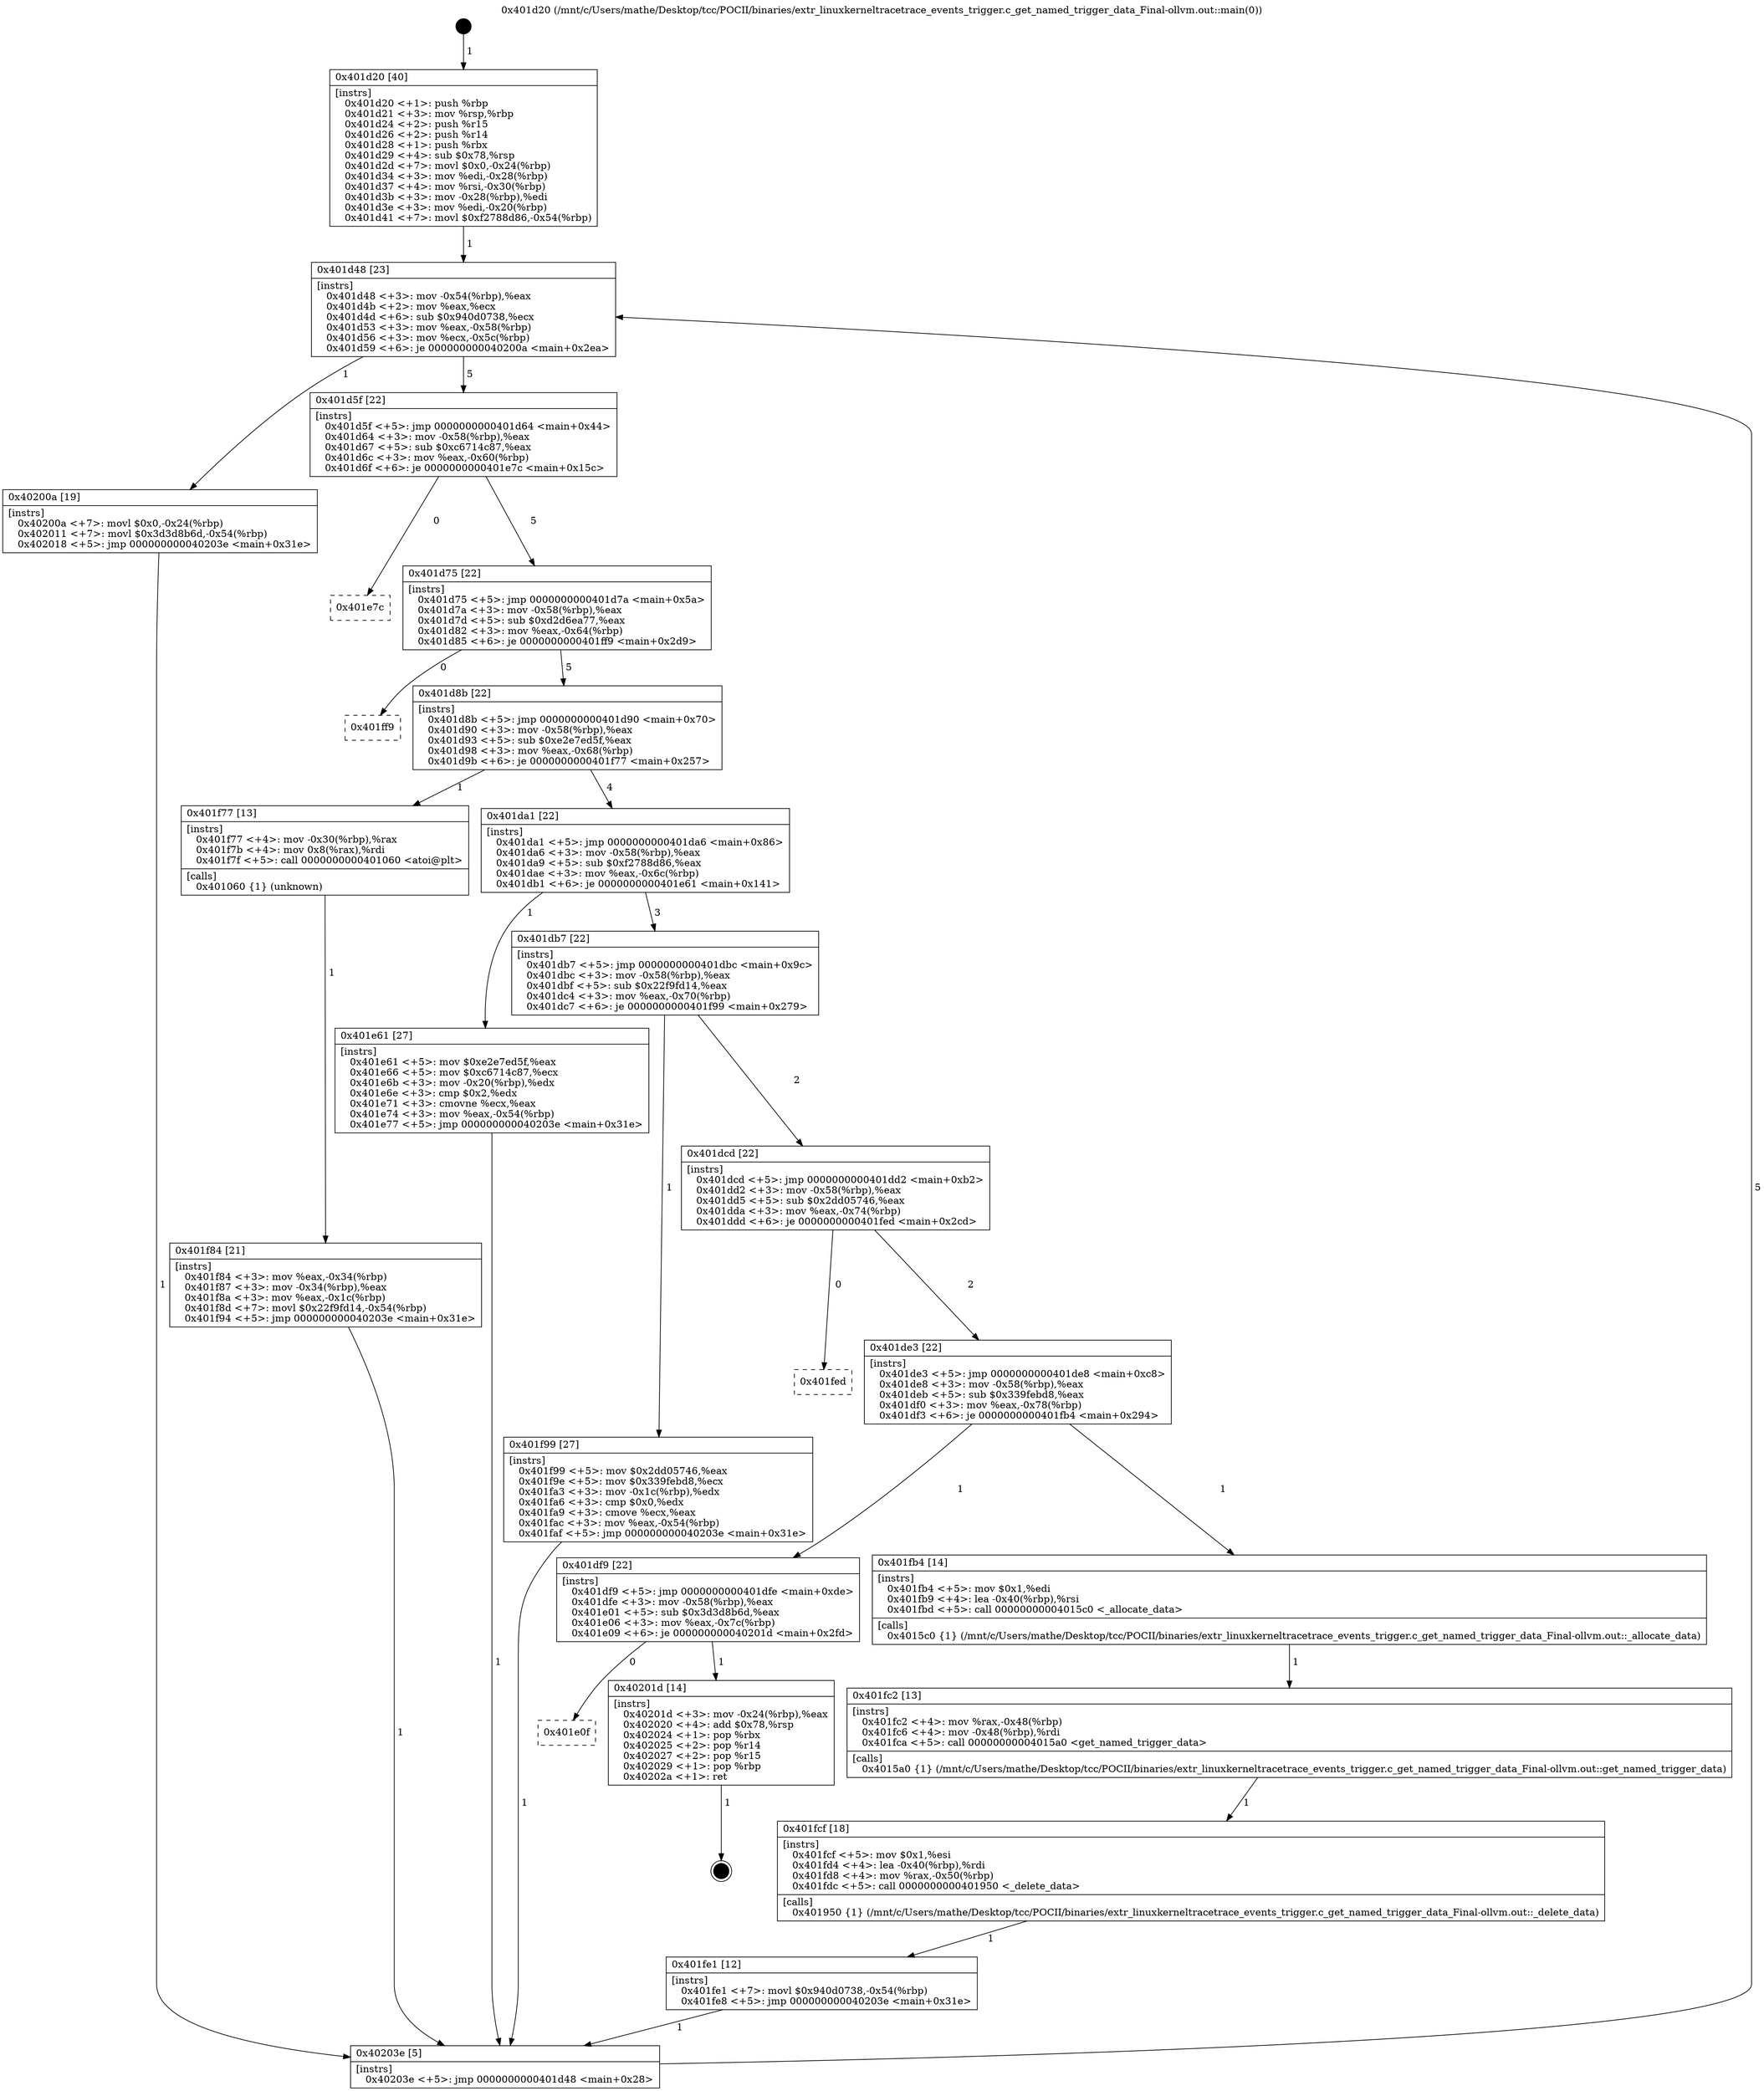 digraph "0x401d20" {
  label = "0x401d20 (/mnt/c/Users/mathe/Desktop/tcc/POCII/binaries/extr_linuxkerneltracetrace_events_trigger.c_get_named_trigger_data_Final-ollvm.out::main(0))"
  labelloc = "t"
  node[shape=record]

  Entry [label="",width=0.3,height=0.3,shape=circle,fillcolor=black,style=filled]
  "0x401d48" [label="{
     0x401d48 [23]\l
     | [instrs]\l
     &nbsp;&nbsp;0x401d48 \<+3\>: mov -0x54(%rbp),%eax\l
     &nbsp;&nbsp;0x401d4b \<+2\>: mov %eax,%ecx\l
     &nbsp;&nbsp;0x401d4d \<+6\>: sub $0x940d0738,%ecx\l
     &nbsp;&nbsp;0x401d53 \<+3\>: mov %eax,-0x58(%rbp)\l
     &nbsp;&nbsp;0x401d56 \<+3\>: mov %ecx,-0x5c(%rbp)\l
     &nbsp;&nbsp;0x401d59 \<+6\>: je 000000000040200a \<main+0x2ea\>\l
  }"]
  "0x40200a" [label="{
     0x40200a [19]\l
     | [instrs]\l
     &nbsp;&nbsp;0x40200a \<+7\>: movl $0x0,-0x24(%rbp)\l
     &nbsp;&nbsp;0x402011 \<+7\>: movl $0x3d3d8b6d,-0x54(%rbp)\l
     &nbsp;&nbsp;0x402018 \<+5\>: jmp 000000000040203e \<main+0x31e\>\l
  }"]
  "0x401d5f" [label="{
     0x401d5f [22]\l
     | [instrs]\l
     &nbsp;&nbsp;0x401d5f \<+5\>: jmp 0000000000401d64 \<main+0x44\>\l
     &nbsp;&nbsp;0x401d64 \<+3\>: mov -0x58(%rbp),%eax\l
     &nbsp;&nbsp;0x401d67 \<+5\>: sub $0xc6714c87,%eax\l
     &nbsp;&nbsp;0x401d6c \<+3\>: mov %eax,-0x60(%rbp)\l
     &nbsp;&nbsp;0x401d6f \<+6\>: je 0000000000401e7c \<main+0x15c\>\l
  }"]
  Exit [label="",width=0.3,height=0.3,shape=circle,fillcolor=black,style=filled,peripheries=2]
  "0x401e7c" [label="{
     0x401e7c\l
  }", style=dashed]
  "0x401d75" [label="{
     0x401d75 [22]\l
     | [instrs]\l
     &nbsp;&nbsp;0x401d75 \<+5\>: jmp 0000000000401d7a \<main+0x5a\>\l
     &nbsp;&nbsp;0x401d7a \<+3\>: mov -0x58(%rbp),%eax\l
     &nbsp;&nbsp;0x401d7d \<+5\>: sub $0xd2d6ea77,%eax\l
     &nbsp;&nbsp;0x401d82 \<+3\>: mov %eax,-0x64(%rbp)\l
     &nbsp;&nbsp;0x401d85 \<+6\>: je 0000000000401ff9 \<main+0x2d9\>\l
  }"]
  "0x401e0f" [label="{
     0x401e0f\l
  }", style=dashed]
  "0x401ff9" [label="{
     0x401ff9\l
  }", style=dashed]
  "0x401d8b" [label="{
     0x401d8b [22]\l
     | [instrs]\l
     &nbsp;&nbsp;0x401d8b \<+5\>: jmp 0000000000401d90 \<main+0x70\>\l
     &nbsp;&nbsp;0x401d90 \<+3\>: mov -0x58(%rbp),%eax\l
     &nbsp;&nbsp;0x401d93 \<+5\>: sub $0xe2e7ed5f,%eax\l
     &nbsp;&nbsp;0x401d98 \<+3\>: mov %eax,-0x68(%rbp)\l
     &nbsp;&nbsp;0x401d9b \<+6\>: je 0000000000401f77 \<main+0x257\>\l
  }"]
  "0x40201d" [label="{
     0x40201d [14]\l
     | [instrs]\l
     &nbsp;&nbsp;0x40201d \<+3\>: mov -0x24(%rbp),%eax\l
     &nbsp;&nbsp;0x402020 \<+4\>: add $0x78,%rsp\l
     &nbsp;&nbsp;0x402024 \<+1\>: pop %rbx\l
     &nbsp;&nbsp;0x402025 \<+2\>: pop %r14\l
     &nbsp;&nbsp;0x402027 \<+2\>: pop %r15\l
     &nbsp;&nbsp;0x402029 \<+1\>: pop %rbp\l
     &nbsp;&nbsp;0x40202a \<+1\>: ret\l
  }"]
  "0x401f77" [label="{
     0x401f77 [13]\l
     | [instrs]\l
     &nbsp;&nbsp;0x401f77 \<+4\>: mov -0x30(%rbp),%rax\l
     &nbsp;&nbsp;0x401f7b \<+4\>: mov 0x8(%rax),%rdi\l
     &nbsp;&nbsp;0x401f7f \<+5\>: call 0000000000401060 \<atoi@plt\>\l
     | [calls]\l
     &nbsp;&nbsp;0x401060 \{1\} (unknown)\l
  }"]
  "0x401da1" [label="{
     0x401da1 [22]\l
     | [instrs]\l
     &nbsp;&nbsp;0x401da1 \<+5\>: jmp 0000000000401da6 \<main+0x86\>\l
     &nbsp;&nbsp;0x401da6 \<+3\>: mov -0x58(%rbp),%eax\l
     &nbsp;&nbsp;0x401da9 \<+5\>: sub $0xf2788d86,%eax\l
     &nbsp;&nbsp;0x401dae \<+3\>: mov %eax,-0x6c(%rbp)\l
     &nbsp;&nbsp;0x401db1 \<+6\>: je 0000000000401e61 \<main+0x141\>\l
  }"]
  "0x401fe1" [label="{
     0x401fe1 [12]\l
     | [instrs]\l
     &nbsp;&nbsp;0x401fe1 \<+7\>: movl $0x940d0738,-0x54(%rbp)\l
     &nbsp;&nbsp;0x401fe8 \<+5\>: jmp 000000000040203e \<main+0x31e\>\l
  }"]
  "0x401e61" [label="{
     0x401e61 [27]\l
     | [instrs]\l
     &nbsp;&nbsp;0x401e61 \<+5\>: mov $0xe2e7ed5f,%eax\l
     &nbsp;&nbsp;0x401e66 \<+5\>: mov $0xc6714c87,%ecx\l
     &nbsp;&nbsp;0x401e6b \<+3\>: mov -0x20(%rbp),%edx\l
     &nbsp;&nbsp;0x401e6e \<+3\>: cmp $0x2,%edx\l
     &nbsp;&nbsp;0x401e71 \<+3\>: cmovne %ecx,%eax\l
     &nbsp;&nbsp;0x401e74 \<+3\>: mov %eax,-0x54(%rbp)\l
     &nbsp;&nbsp;0x401e77 \<+5\>: jmp 000000000040203e \<main+0x31e\>\l
  }"]
  "0x401db7" [label="{
     0x401db7 [22]\l
     | [instrs]\l
     &nbsp;&nbsp;0x401db7 \<+5\>: jmp 0000000000401dbc \<main+0x9c\>\l
     &nbsp;&nbsp;0x401dbc \<+3\>: mov -0x58(%rbp),%eax\l
     &nbsp;&nbsp;0x401dbf \<+5\>: sub $0x22f9fd14,%eax\l
     &nbsp;&nbsp;0x401dc4 \<+3\>: mov %eax,-0x70(%rbp)\l
     &nbsp;&nbsp;0x401dc7 \<+6\>: je 0000000000401f99 \<main+0x279\>\l
  }"]
  "0x40203e" [label="{
     0x40203e [5]\l
     | [instrs]\l
     &nbsp;&nbsp;0x40203e \<+5\>: jmp 0000000000401d48 \<main+0x28\>\l
  }"]
  "0x401d20" [label="{
     0x401d20 [40]\l
     | [instrs]\l
     &nbsp;&nbsp;0x401d20 \<+1\>: push %rbp\l
     &nbsp;&nbsp;0x401d21 \<+3\>: mov %rsp,%rbp\l
     &nbsp;&nbsp;0x401d24 \<+2\>: push %r15\l
     &nbsp;&nbsp;0x401d26 \<+2\>: push %r14\l
     &nbsp;&nbsp;0x401d28 \<+1\>: push %rbx\l
     &nbsp;&nbsp;0x401d29 \<+4\>: sub $0x78,%rsp\l
     &nbsp;&nbsp;0x401d2d \<+7\>: movl $0x0,-0x24(%rbp)\l
     &nbsp;&nbsp;0x401d34 \<+3\>: mov %edi,-0x28(%rbp)\l
     &nbsp;&nbsp;0x401d37 \<+4\>: mov %rsi,-0x30(%rbp)\l
     &nbsp;&nbsp;0x401d3b \<+3\>: mov -0x28(%rbp),%edi\l
     &nbsp;&nbsp;0x401d3e \<+3\>: mov %edi,-0x20(%rbp)\l
     &nbsp;&nbsp;0x401d41 \<+7\>: movl $0xf2788d86,-0x54(%rbp)\l
  }"]
  "0x401f84" [label="{
     0x401f84 [21]\l
     | [instrs]\l
     &nbsp;&nbsp;0x401f84 \<+3\>: mov %eax,-0x34(%rbp)\l
     &nbsp;&nbsp;0x401f87 \<+3\>: mov -0x34(%rbp),%eax\l
     &nbsp;&nbsp;0x401f8a \<+3\>: mov %eax,-0x1c(%rbp)\l
     &nbsp;&nbsp;0x401f8d \<+7\>: movl $0x22f9fd14,-0x54(%rbp)\l
     &nbsp;&nbsp;0x401f94 \<+5\>: jmp 000000000040203e \<main+0x31e\>\l
  }"]
  "0x401fcf" [label="{
     0x401fcf [18]\l
     | [instrs]\l
     &nbsp;&nbsp;0x401fcf \<+5\>: mov $0x1,%esi\l
     &nbsp;&nbsp;0x401fd4 \<+4\>: lea -0x40(%rbp),%rdi\l
     &nbsp;&nbsp;0x401fd8 \<+4\>: mov %rax,-0x50(%rbp)\l
     &nbsp;&nbsp;0x401fdc \<+5\>: call 0000000000401950 \<_delete_data\>\l
     | [calls]\l
     &nbsp;&nbsp;0x401950 \{1\} (/mnt/c/Users/mathe/Desktop/tcc/POCII/binaries/extr_linuxkerneltracetrace_events_trigger.c_get_named_trigger_data_Final-ollvm.out::_delete_data)\l
  }"]
  "0x401f99" [label="{
     0x401f99 [27]\l
     | [instrs]\l
     &nbsp;&nbsp;0x401f99 \<+5\>: mov $0x2dd05746,%eax\l
     &nbsp;&nbsp;0x401f9e \<+5\>: mov $0x339febd8,%ecx\l
     &nbsp;&nbsp;0x401fa3 \<+3\>: mov -0x1c(%rbp),%edx\l
     &nbsp;&nbsp;0x401fa6 \<+3\>: cmp $0x0,%edx\l
     &nbsp;&nbsp;0x401fa9 \<+3\>: cmove %ecx,%eax\l
     &nbsp;&nbsp;0x401fac \<+3\>: mov %eax,-0x54(%rbp)\l
     &nbsp;&nbsp;0x401faf \<+5\>: jmp 000000000040203e \<main+0x31e\>\l
  }"]
  "0x401dcd" [label="{
     0x401dcd [22]\l
     | [instrs]\l
     &nbsp;&nbsp;0x401dcd \<+5\>: jmp 0000000000401dd2 \<main+0xb2\>\l
     &nbsp;&nbsp;0x401dd2 \<+3\>: mov -0x58(%rbp),%eax\l
     &nbsp;&nbsp;0x401dd5 \<+5\>: sub $0x2dd05746,%eax\l
     &nbsp;&nbsp;0x401dda \<+3\>: mov %eax,-0x74(%rbp)\l
     &nbsp;&nbsp;0x401ddd \<+6\>: je 0000000000401fed \<main+0x2cd\>\l
  }"]
  "0x401fc2" [label="{
     0x401fc2 [13]\l
     | [instrs]\l
     &nbsp;&nbsp;0x401fc2 \<+4\>: mov %rax,-0x48(%rbp)\l
     &nbsp;&nbsp;0x401fc6 \<+4\>: mov -0x48(%rbp),%rdi\l
     &nbsp;&nbsp;0x401fca \<+5\>: call 00000000004015a0 \<get_named_trigger_data\>\l
     | [calls]\l
     &nbsp;&nbsp;0x4015a0 \{1\} (/mnt/c/Users/mathe/Desktop/tcc/POCII/binaries/extr_linuxkerneltracetrace_events_trigger.c_get_named_trigger_data_Final-ollvm.out::get_named_trigger_data)\l
  }"]
  "0x401fed" [label="{
     0x401fed\l
  }", style=dashed]
  "0x401de3" [label="{
     0x401de3 [22]\l
     | [instrs]\l
     &nbsp;&nbsp;0x401de3 \<+5\>: jmp 0000000000401de8 \<main+0xc8\>\l
     &nbsp;&nbsp;0x401de8 \<+3\>: mov -0x58(%rbp),%eax\l
     &nbsp;&nbsp;0x401deb \<+5\>: sub $0x339febd8,%eax\l
     &nbsp;&nbsp;0x401df0 \<+3\>: mov %eax,-0x78(%rbp)\l
     &nbsp;&nbsp;0x401df3 \<+6\>: je 0000000000401fb4 \<main+0x294\>\l
  }"]
  "0x401df9" [label="{
     0x401df9 [22]\l
     | [instrs]\l
     &nbsp;&nbsp;0x401df9 \<+5\>: jmp 0000000000401dfe \<main+0xde\>\l
     &nbsp;&nbsp;0x401dfe \<+3\>: mov -0x58(%rbp),%eax\l
     &nbsp;&nbsp;0x401e01 \<+5\>: sub $0x3d3d8b6d,%eax\l
     &nbsp;&nbsp;0x401e06 \<+3\>: mov %eax,-0x7c(%rbp)\l
     &nbsp;&nbsp;0x401e09 \<+6\>: je 000000000040201d \<main+0x2fd\>\l
  }"]
  "0x401fb4" [label="{
     0x401fb4 [14]\l
     | [instrs]\l
     &nbsp;&nbsp;0x401fb4 \<+5\>: mov $0x1,%edi\l
     &nbsp;&nbsp;0x401fb9 \<+4\>: lea -0x40(%rbp),%rsi\l
     &nbsp;&nbsp;0x401fbd \<+5\>: call 00000000004015c0 \<_allocate_data\>\l
     | [calls]\l
     &nbsp;&nbsp;0x4015c0 \{1\} (/mnt/c/Users/mathe/Desktop/tcc/POCII/binaries/extr_linuxkerneltracetrace_events_trigger.c_get_named_trigger_data_Final-ollvm.out::_allocate_data)\l
  }"]
  Entry -> "0x401d20" [label=" 1"]
  "0x401d48" -> "0x40200a" [label=" 1"]
  "0x401d48" -> "0x401d5f" [label=" 5"]
  "0x40201d" -> Exit [label=" 1"]
  "0x401d5f" -> "0x401e7c" [label=" 0"]
  "0x401d5f" -> "0x401d75" [label=" 5"]
  "0x401df9" -> "0x401e0f" [label=" 0"]
  "0x401d75" -> "0x401ff9" [label=" 0"]
  "0x401d75" -> "0x401d8b" [label=" 5"]
  "0x401df9" -> "0x40201d" [label=" 1"]
  "0x401d8b" -> "0x401f77" [label=" 1"]
  "0x401d8b" -> "0x401da1" [label=" 4"]
  "0x40200a" -> "0x40203e" [label=" 1"]
  "0x401da1" -> "0x401e61" [label=" 1"]
  "0x401da1" -> "0x401db7" [label=" 3"]
  "0x401e61" -> "0x40203e" [label=" 1"]
  "0x401d20" -> "0x401d48" [label=" 1"]
  "0x40203e" -> "0x401d48" [label=" 5"]
  "0x401f77" -> "0x401f84" [label=" 1"]
  "0x401f84" -> "0x40203e" [label=" 1"]
  "0x401fe1" -> "0x40203e" [label=" 1"]
  "0x401db7" -> "0x401f99" [label=" 1"]
  "0x401db7" -> "0x401dcd" [label=" 2"]
  "0x401f99" -> "0x40203e" [label=" 1"]
  "0x401fcf" -> "0x401fe1" [label=" 1"]
  "0x401dcd" -> "0x401fed" [label=" 0"]
  "0x401dcd" -> "0x401de3" [label=" 2"]
  "0x401fc2" -> "0x401fcf" [label=" 1"]
  "0x401de3" -> "0x401fb4" [label=" 1"]
  "0x401de3" -> "0x401df9" [label=" 1"]
  "0x401fb4" -> "0x401fc2" [label=" 1"]
}
